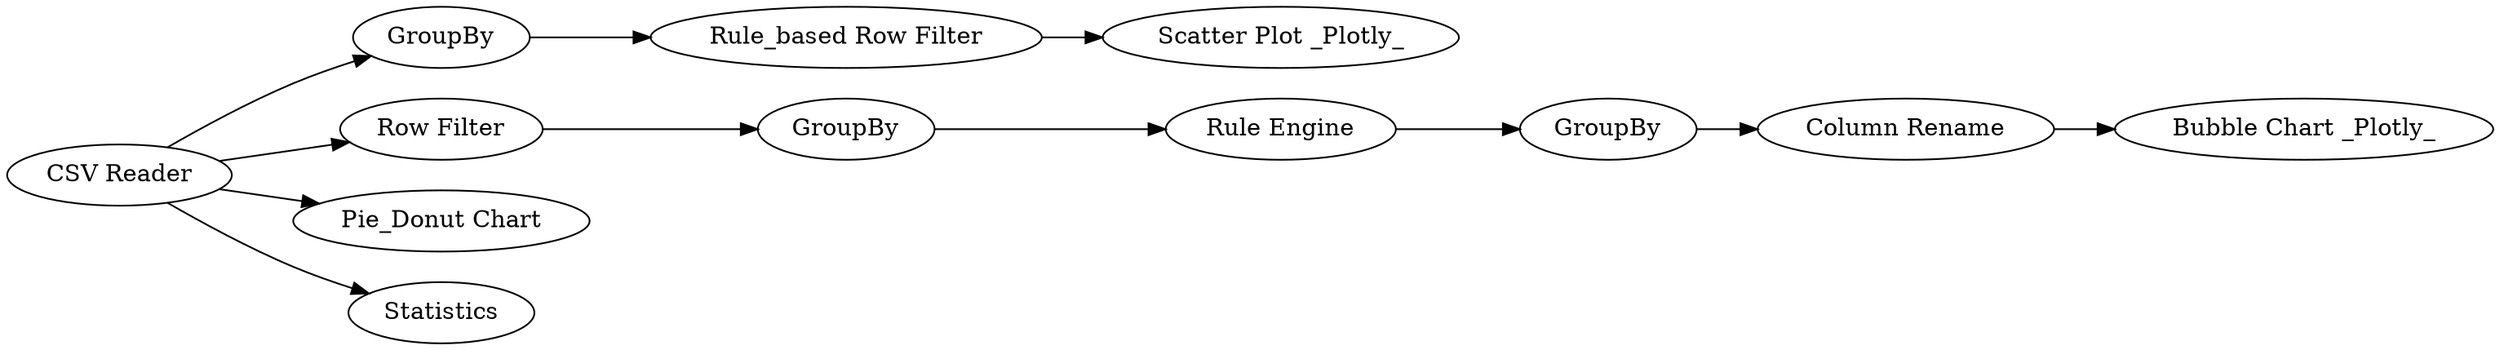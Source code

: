 digraph {
	7 -> 8
	1 -> 4
	4 -> 5
	12 -> 7
	8 -> 9
	1 -> 12
	5 -> 6
	1 -> 2
	9 -> 10
	10 -> 11
	1 -> 3
	5 [label="Rule_based Row Filter"]
	1 [label="CSV Reader"]
	7 [label=GroupBy]
	9 [label=GroupBy]
	11 [label="Bubble Chart _Plotly_"]
	4 [label=GroupBy]
	10 [label="Column Rename"]
	6 [label="Scatter Plot _Plotly_"]
	8 [label="Rule Engine"]
	3 [label=Statistics]
	2 [label="Pie_Donut Chart"]
	12 [label="Row Filter"]
	rankdir=LR
}
